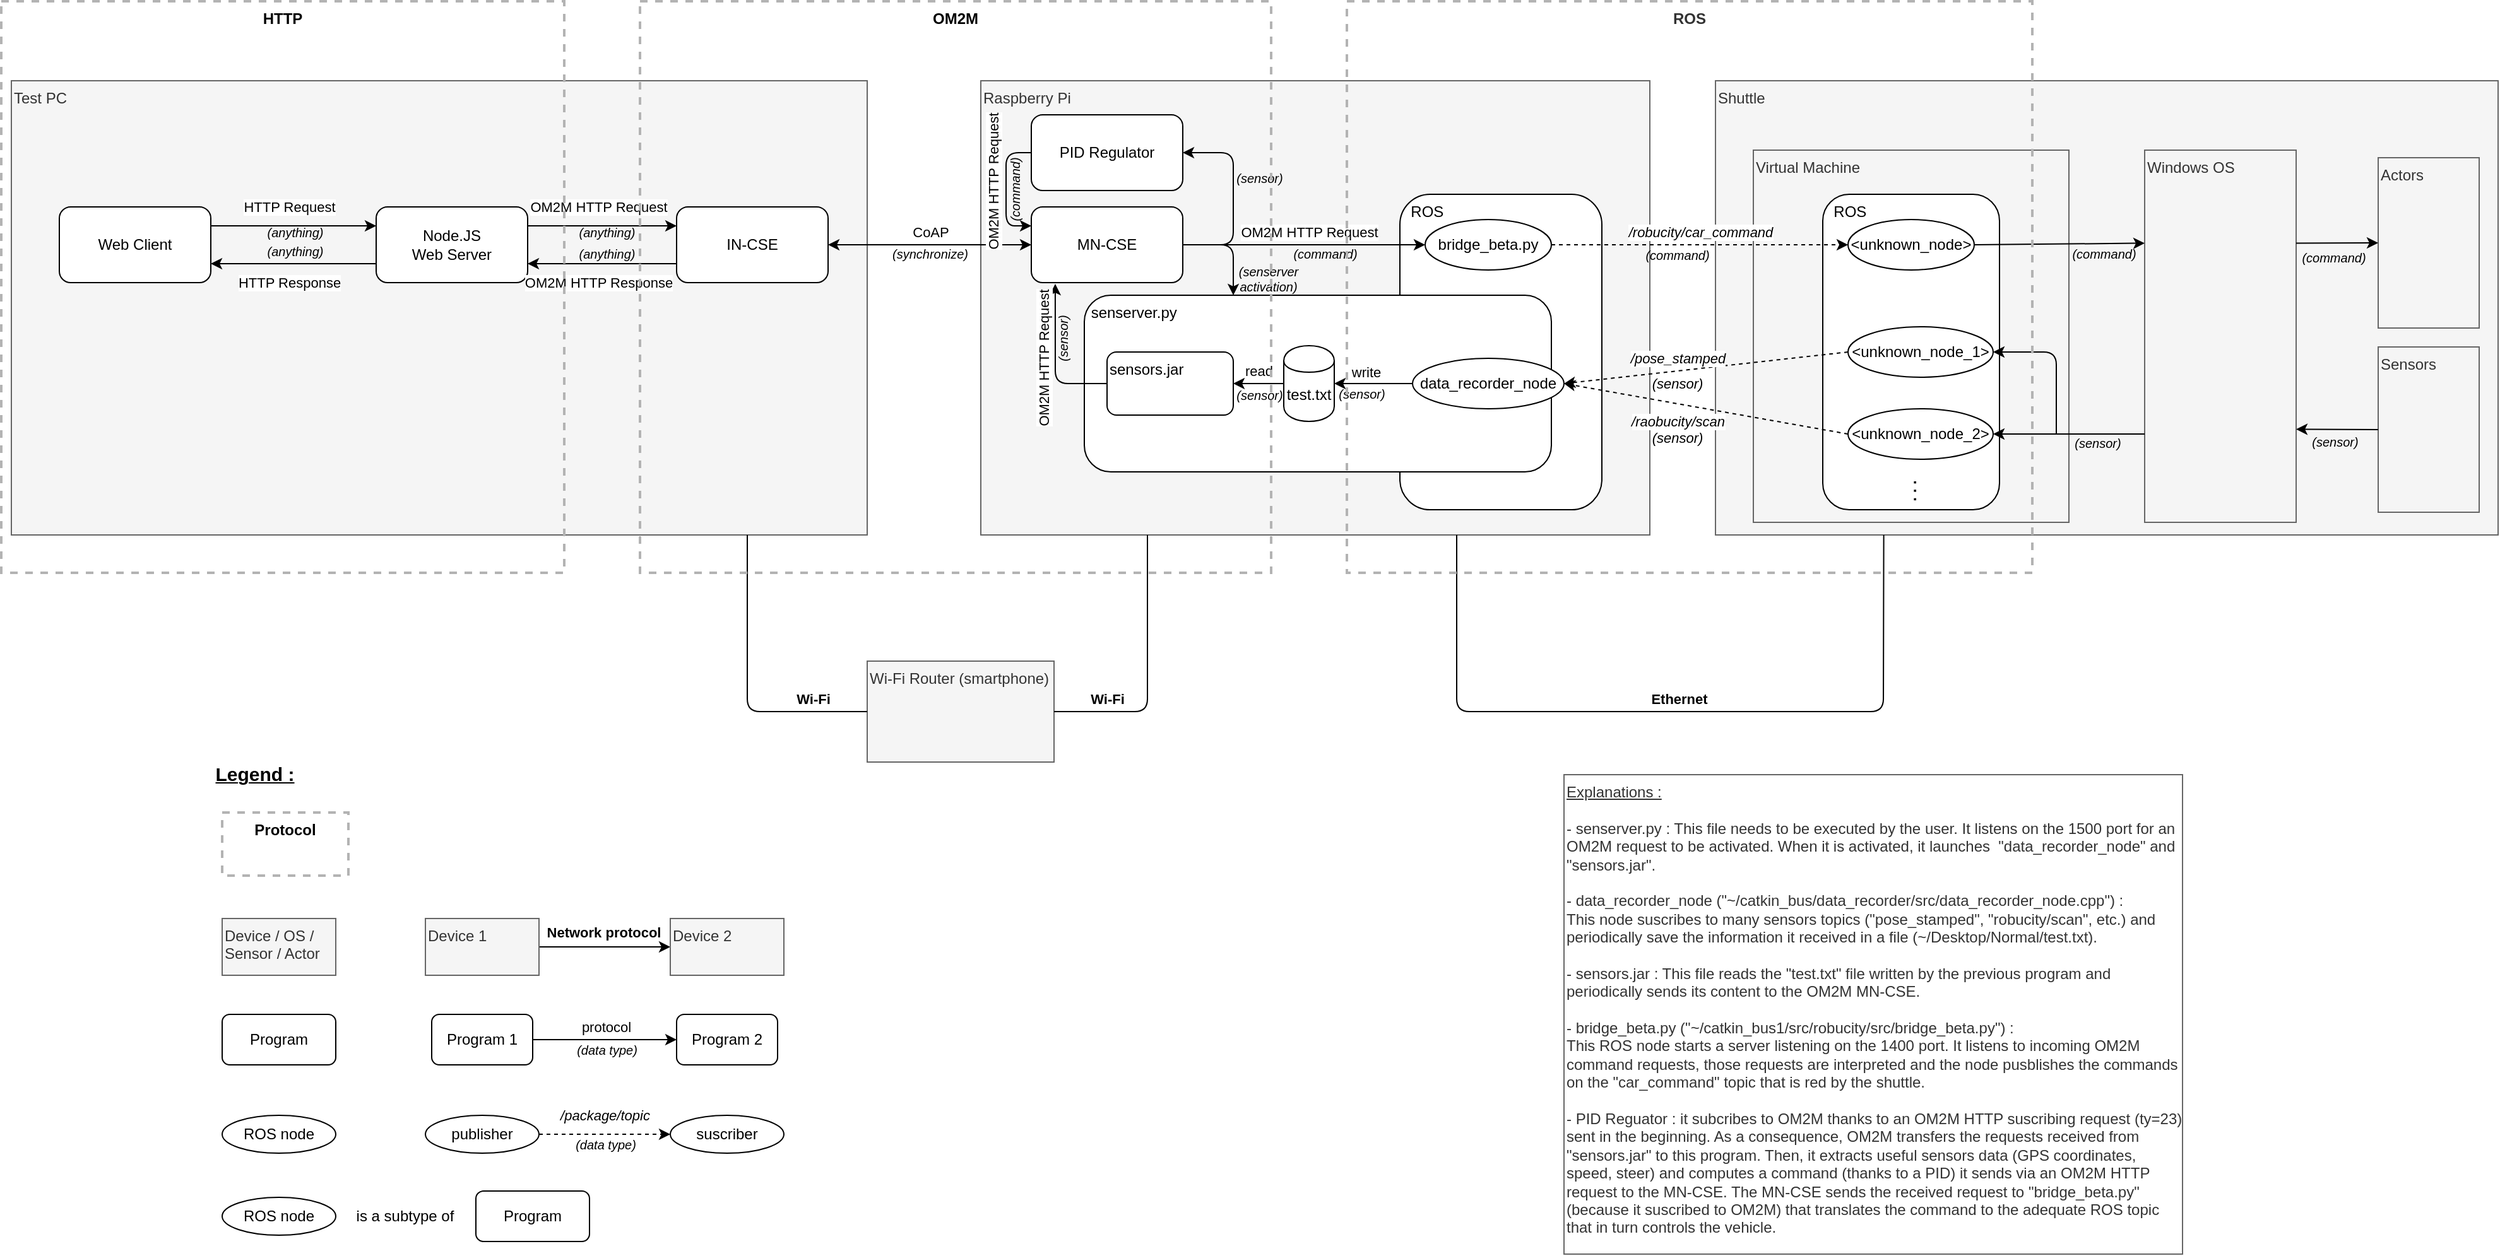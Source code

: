 <mxfile version="12.9.7" type="google"><diagram id="K4goU9jC558n9VAb_mKc" name="Page-1"><mxGraphModel dx="1422" dy="804" grid="1" gridSize="10" guides="1" tooltips="1" connect="1" arrows="1" fold="1" page="1" pageScale="1" pageWidth="1654" pageHeight="1169" math="0" shadow="0"><root><mxCell id="0"/><mxCell id="1" parent="0"/><mxCell id="Ln1k3lrL5ioyr6-bJfM6-3" value="Shuttle" style="rounded=0;whiteSpace=wrap;html=1;align=left;verticalAlign=top;fillColor=#f5f5f5;strokeColor=#666666;fontColor=#333333;" parent="1" vertex="1"><mxGeometry x="1392" y="90" width="620" height="360" as="geometry"/></mxCell><mxCell id="Ln1k3lrL5ioyr6-bJfM6-4" value="Virtual Machine" style="rounded=0;whiteSpace=wrap;html=1;align=left;verticalAlign=top;fillColor=#f5f5f5;strokeColor=#666666;fontColor=#333333;" parent="1" vertex="1"><mxGeometry x="1422" y="145" width="250" height="295" as="geometry"/></mxCell><mxCell id="Ln1k3lrL5ioyr6-bJfM6-5" value="Raspberry Pi" style="rounded=0;whiteSpace=wrap;html=1;fillColor=#f5f5f5;align=left;verticalAlign=top;strokeColor=#666666;fontColor=#333333;" parent="1" vertex="1"><mxGeometry x="810" y="90" width="530" height="360" as="geometry"/></mxCell><mxCell id="Ln1k3lrL5ioyr6-bJfM6-6" value="Test PC" style="rounded=0;whiteSpace=wrap;html=1;fillColor=#f5f5f5;align=left;verticalAlign=top;strokeColor=#666666;fontColor=#333333;" parent="1" vertex="1"><mxGeometry x="42" y="90" width="678" height="360" as="geometry"/></mxCell><mxCell id="Ln1k3lrL5ioyr6-bJfM6-7" value="&amp;nbsp; ROS" style="rounded=1;whiteSpace=wrap;html=1;verticalAlign=top;align=left;" parent="1" vertex="1"><mxGeometry x="1142" y="180" width="160" height="250" as="geometry"/></mxCell><mxCell id="Ln1k3lrL5ioyr6-bJfM6-8" value="&amp;nbsp;senserver.py" style="rounded=1;whiteSpace=wrap;html=1;labelBackgroundColor=none;strokeColor=#000000;strokeWidth=1;fillColor=#ffffff;fontColor=#000000;align=left;verticalAlign=top;" parent="1" vertex="1"><mxGeometry x="892" y="260" width="370" height="140" as="geometry"/></mxCell><mxCell id="Ln1k3lrL5ioyr6-bJfM6-9" value="&amp;nbsp; ROS" style="rounded=1;whiteSpace=wrap;html=1;verticalAlign=top;align=left;" parent="1" vertex="1"><mxGeometry x="1477" y="180" width="140" height="250" as="geometry"/></mxCell><mxCell id="Ln1k3lrL5ioyr6-bJfM6-10" value="bridge_beta.py" style="ellipse;whiteSpace=wrap;html=1;" parent="1" vertex="1"><mxGeometry x="1162" y="200" width="100" height="40" as="geometry"/></mxCell><mxCell id="Ln1k3lrL5ioyr6-bJfM6-11" value="&amp;lt;unknown_node&amp;gt;" style="ellipse;whiteSpace=wrap;html=1;" parent="1" vertex="1"><mxGeometry x="1497" y="200" width="100" height="40" as="geometry"/></mxCell><mxCell id="Ln1k3lrL5ioyr6-bJfM6-12" value="&lt;i&gt;/robucity/car_command&lt;/i&gt;" style="endArrow=classic;html=1;exitX=1;exitY=0.5;exitDx=0;exitDy=0;dashed=1;" parent="1" source="Ln1k3lrL5ioyr6-bJfM6-10" target="Ln1k3lrL5ioyr6-bJfM6-11" edge="1"><mxGeometry y="10" width="50" height="50" relative="1" as="geometry"><mxPoint x="1411" y="290" as="sourcePoint"/><mxPoint x="1461" y="240" as="targetPoint"/><mxPoint as="offset"/></mxGeometry></mxCell><mxCell id="Ln1k3lrL5ioyr6-bJfM6-13" value="MN-CSE" style="rounded=1;whiteSpace=wrap;html=1;" parent="1" vertex="1"><mxGeometry x="850" y="190" width="120" height="60" as="geometry"/></mxCell><mxCell id="Ln1k3lrL5ioyr6-bJfM6-14" value="IN-CSE" style="rounded=1;whiteSpace=wrap;html=1;" parent="1" vertex="1"><mxGeometry x="569" y="190" width="120" height="60" as="geometry"/></mxCell><mxCell id="Ln1k3lrL5ioyr6-bJfM6-15" value="CoAP" style="endArrow=classic;startArrow=classic;html=1;entryX=1;entryY=0.5;entryDx=0;entryDy=0;exitX=0;exitY=0.5;exitDx=0;exitDy=0;" parent="1" source="Ln1k3lrL5ioyr6-bJfM6-13" target="Ln1k3lrL5ioyr6-bJfM6-14" edge="1"><mxGeometry x="-0.006" y="-10" width="50" height="50" relative="1" as="geometry"><mxPoint x="830" y="420" as="sourcePoint"/><mxPoint x="750" y="350" as="targetPoint"/><mxPoint as="offset"/></mxGeometry></mxCell><mxCell id="Ln1k3lrL5ioyr6-bJfM6-16" value="&lt;div&gt;Node.JS&lt;/div&gt;&lt;div&gt;Web Server&lt;br&gt;&lt;/div&gt;" style="rounded=1;whiteSpace=wrap;html=1;align=center;verticalAlign=middle;" parent="1" vertex="1"><mxGeometry x="331" y="190" width="120" height="60" as="geometry"/></mxCell><mxCell id="Ln1k3lrL5ioyr6-bJfM6-17" value="Web Client" style="rounded=1;whiteSpace=wrap;html=1;fillColor=#FFFFFF;align=center;" parent="1" vertex="1"><mxGeometry x="80" y="190" width="120" height="60" as="geometry"/></mxCell><mxCell id="Ln1k3lrL5ioyr6-bJfM6-18" value="&lt;b&gt;Protocol&lt;/b&gt;" style="rounded=0;whiteSpace=wrap;html=1;fillColor=none;align=center;labelBorderColor=none;fontColor=#000000;labelBackgroundColor=none;dashed=1;strokeColor=#B3B3B3;strokeWidth=2;verticalAlign=top;" parent="1" vertex="1"><mxGeometry x="209" y="670" width="100" height="50" as="geometry"/></mxCell><mxCell id="Ln1k3lrL5ioyr6-bJfM6-19" value="&lt;font size=&quot;1&quot;&gt;&lt;u&gt;&lt;b style=&quot;font-size: 15px&quot;&gt;Legend :&lt;br&gt;&lt;/b&gt;&lt;/u&gt;&lt;/font&gt;" style="text;html=1;strokeColor=none;fillColor=none;align=center;verticalAlign=middle;whiteSpace=wrap;rounded=0;dashed=1;labelBackgroundColor=none;fontColor=#000000;" parent="1" vertex="1"><mxGeometry x="190" y="630" width="90" height="18" as="geometry"/></mxCell><mxCell id="Ln1k3lrL5ioyr6-bJfM6-20" value="Program" style="rounded=1;whiteSpace=wrap;html=1;fillColor=#FFFFFF;align=center;" parent="1" vertex="1"><mxGeometry x="209" y="830" width="90" height="40" as="geometry"/></mxCell><mxCell id="Ln1k3lrL5ioyr6-bJfM6-21" value="ROS node" style="ellipse;whiteSpace=wrap;html=1;" parent="1" vertex="1"><mxGeometry x="209" y="910" width="90" height="30" as="geometry"/></mxCell><mxCell id="Ln1k3lrL5ioyr6-bJfM6-22" value="Device / OS / Sensor / Actor" style="rounded=0;whiteSpace=wrap;html=1;fillColor=#f5f5f5;align=left;verticalAlign=top;strokeColor=#666666;fontColor=#333333;" parent="1" vertex="1"><mxGeometry x="209" y="754" width="90" height="45" as="geometry"/></mxCell><mxCell id="Ln1k3lrL5ioyr6-bJfM6-23" value="&lt;i&gt;/package/topic&lt;/i&gt;" style="endArrow=classic;html=1;fontColor=#000000;entryX=0;entryY=0.5;entryDx=0;entryDy=0;dashed=1;exitX=1;exitY=0.5;exitDx=0;exitDy=0;" parent="1" source="Ln1k3lrL5ioyr6-bJfM6-24" target="Ln1k3lrL5ioyr6-bJfM6-25" edge="1"><mxGeometry x="-0.001" y="15" width="50" height="50" relative="1" as="geometry"><mxPoint x="469" y="924.5" as="sourcePoint"/><mxPoint x="629" y="940" as="targetPoint"/><mxPoint as="offset"/></mxGeometry></mxCell><mxCell id="Ln1k3lrL5ioyr6-bJfM6-24" value="publisher" style="ellipse;whiteSpace=wrap;html=1;" parent="1" vertex="1"><mxGeometry x="370" y="910" width="90" height="30" as="geometry"/></mxCell><mxCell id="Ln1k3lrL5ioyr6-bJfM6-25" value="suscriber" style="ellipse;whiteSpace=wrap;html=1;" parent="1" vertex="1"><mxGeometry x="564" y="910" width="90" height="30" as="geometry"/></mxCell><mxCell id="Ln1k3lrL5ioyr6-bJfM6-26" value="Windows OS" style="rounded=0;whiteSpace=wrap;html=1;align=left;verticalAlign=top;fillColor=#f5f5f5;strokeColor=#666666;fontColor=#333333;" parent="1" vertex="1"><mxGeometry x="1732" y="145" width="120" height="295" as="geometry"/></mxCell><mxCell id="Ln1k3lrL5ioyr6-bJfM6-27" value="Actors" style="rounded=0;whiteSpace=wrap;html=1;align=left;verticalAlign=top;fillColor=#f5f5f5;strokeColor=#666666;fontColor=#333333;" parent="1" vertex="1"><mxGeometry x="1917" y="151" width="80" height="135" as="geometry"/></mxCell><mxCell id="Ln1k3lrL5ioyr6-bJfM6-28" value="Sensors" style="rounded=0;whiteSpace=wrap;html=1;align=left;verticalAlign=top;fillColor=#f5f5f5;strokeColor=#666666;fontColor=#333333;" parent="1" vertex="1"><mxGeometry x="1917" y="301" width="80" height="131" as="geometry"/></mxCell><mxCell id="Ln1k3lrL5ioyr6-bJfM6-29" value="" style="endArrow=classic;html=1;fontColor=#000000;exitX=0;exitY=0.5;exitDx=0;exitDy=0;entryX=1;entryY=0.75;entryDx=0;entryDy=0;" parent="1" source="Ln1k3lrL5ioyr6-bJfM6-28" target="Ln1k3lrL5ioyr6-bJfM6-26" edge="1"><mxGeometry x="-0.077" y="15" width="50" height="50" relative="1" as="geometry"><mxPoint x="1852" y="265" as="sourcePoint"/><mxPoint x="1902" y="215" as="targetPoint"/><mxPoint as="offset"/></mxGeometry></mxCell><mxCell id="Ln1k3lrL5ioyr6-bJfM6-30" value="" style="endArrow=classic;html=1;fontColor=#000000;exitX=1;exitY=0.25;exitDx=0;exitDy=0;entryX=0;entryY=0.5;entryDx=0;entryDy=0;" parent="1" source="Ln1k3lrL5ioyr6-bJfM6-26" target="Ln1k3lrL5ioyr6-bJfM6-27" edge="1"><mxGeometry x="0.047" y="-13" width="50" height="50" relative="1" as="geometry"><mxPoint x="1872" y="235" as="sourcePoint"/><mxPoint x="2062" y="230" as="targetPoint"/><mxPoint as="offset"/></mxGeometry></mxCell><mxCell id="Ln1k3lrL5ioyr6-bJfM6-31" value="" style="endArrow=classic;html=1;fontColor=#000000;exitX=1;exitY=0.5;exitDx=0;exitDy=0;entryX=0;entryY=0.25;entryDx=0;entryDy=0;" parent="1" source="Ln1k3lrL5ioyr6-bJfM6-11" target="Ln1k3lrL5ioyr6-bJfM6-26" edge="1"><mxGeometry y="-15" width="50" height="50" relative="1" as="geometry"><mxPoint x="1662" y="285" as="sourcePoint"/><mxPoint x="1812" y="60" as="targetPoint"/><mxPoint as="offset"/></mxGeometry></mxCell><mxCell id="Ln1k3lrL5ioyr6-bJfM6-32" value="" style="endArrow=classic;html=1;fontColor=#000000;entryX=1;entryY=0.5;entryDx=0;entryDy=0;" parent="1" target="Ln1k3lrL5ioyr6-bJfM6-36" edge="1"><mxGeometry y="15" width="50" height="50" relative="1" as="geometry"><mxPoint x="1732" y="370" as="sourcePoint"/><mxPoint x="1632" y="370" as="targetPoint"/><mxPoint as="offset"/></mxGeometry></mxCell><mxCell id="Ln1k3lrL5ioyr6-bJfM6-33" value="data_recorder_node" style="ellipse;whiteSpace=wrap;html=1;" parent="1" vertex="1"><mxGeometry x="1152" y="310" width="120" height="40" as="geometry"/></mxCell><mxCell id="Ln1k3lrL5ioyr6-bJfM6-34" value="&amp;lt;unknown_node_1&amp;gt;" style="ellipse;whiteSpace=wrap;html=1;" parent="1" vertex="1"><mxGeometry x="1497" y="285" width="115" height="40" as="geometry"/></mxCell><mxCell id="Ln1k3lrL5ioyr6-bJfM6-35" value="&lt;div&gt;&lt;u&gt;Explanations :&lt;/u&gt;&lt;/div&gt;&lt;div&gt;&lt;br&gt;&lt;/div&gt;&lt;div&gt;- senserver.py : This file needs to be executed by the user. It listens on the 1500 port for an OM2M request to be activated. When it is activated, it launches&amp;nbsp; &quot;data_recorder_node&quot; and &quot;sensors.jar&quot;.&lt;br&gt;&lt;/div&gt;&lt;div&gt;&lt;br&gt;&lt;/div&gt;&lt;div&gt;- data_recorder_node (&quot;~/catkin_bus/data_recorder/src/data_recorder_node.cpp&quot;) :&lt;/div&gt;&lt;div&gt;This node suscribes to many sensors topics (&quot;pose_stamped&quot;, &quot;robucity/scan&quot;, etc.) and periodically save the information it received in a file (~/Desktop/Normal/test.txt).&lt;/div&gt;&lt;div&gt;&lt;br&gt;&lt;/div&gt;&lt;div&gt;- sensors.jar : This file reads the &quot;test.txt&quot; file written by the previous program and periodically sends its content to the OM2M MN-CSE.&lt;/div&gt;&lt;div&gt;&lt;br&gt;&lt;/div&gt;&lt;div&gt;- bridge_beta.py (&quot;~/catkin_bus1/src/robucity/src/bridge_beta.py&quot;) :&lt;/div&gt;&lt;div&gt;This ROS node starts a server listening on the 1400 port. It listens to incoming OM2M command requests, those requests are interpreted and the node pusblishes the commands on the &quot;car_command&quot; topic that is red by the shuttle.&lt;/div&gt;&lt;div&gt;&lt;br&gt;&lt;/div&gt;&lt;div&gt;- PID Reguator : it subcribes to OM2M thanks to an OM2M HTTP suscribing request (ty=23) sent in the beginning. As a consequence, OM2M transfers the requests received from &quot;sensors.jar&quot; to this program. Then, it extracts useful sensors data (GPS coordinates, speed, steer) and computes a command (thanks to a PID) it sends via an OM2M HTTP request to the MN-CSE. The MN-CSE sends the received request to &quot;bridge_beta.py&quot; (because it suscribed to OM2M) that translates the command to the adequate ROS topic that in turn controls the vehicle.&lt;br&gt;&lt;/div&gt;" style="rounded=0;whiteSpace=wrap;html=1;fillColor=#ffffff;align=left;verticalAlign=top;strokeColor=#666666;fontColor=#333333;" parent="1" vertex="1"><mxGeometry x="1272" y="640" width="490" height="380" as="geometry"/></mxCell><mxCell id="Ln1k3lrL5ioyr6-bJfM6-36" value="&amp;lt;unknown_node_2&amp;gt;" style="ellipse;whiteSpace=wrap;html=1;" parent="1" vertex="1"><mxGeometry x="1497" y="350" width="115" height="40" as="geometry"/></mxCell><mxCell id="Ln1k3lrL5ioyr6-bJfM6-37" value=". . ." style="text;html=1;strokeColor=none;fillColor=none;align=center;verticalAlign=middle;whiteSpace=wrap;rounded=0;dashed=1;labelBackgroundColor=none;fontColor=#000000;fontStyle=1;horizontal=0;" parent="1" vertex="1"><mxGeometry x="1527" y="400" width="40" height="30" as="geometry"/></mxCell><mxCell id="Ln1k3lrL5ioyr6-bJfM6-38" value="&lt;i&gt;/pose_stamped&lt;/i&gt;" style="endArrow=classic;html=1;fontColor=#000000;entryX=1;entryY=0.5;entryDx=0;entryDy=0;exitX=0;exitY=0.5;exitDx=0;exitDy=0;dashed=1;" parent="1" source="Ln1k3lrL5ioyr6-bJfM6-34" target="Ln1k3lrL5ioyr6-bJfM6-33" edge="1"><mxGeometry x="0.19" y="-10" width="50" height="50" relative="1" as="geometry"><mxPoint x="1352" y="640" as="sourcePoint"/><mxPoint x="1402" y="590" as="targetPoint"/><mxPoint as="offset"/></mxGeometry></mxCell><mxCell id="Ln1k3lrL5ioyr6-bJfM6-39" value="&lt;i&gt;/raobucity/scan&lt;/i&gt;" style="endArrow=classic;html=1;fontColor=#000000;entryX=1;entryY=0.5;entryDx=0;entryDy=0;exitX=0;exitY=0.5;exitDx=0;exitDy=0;dashed=1;" parent="1" source="Ln1k3lrL5ioyr6-bJfM6-36" target="Ln1k3lrL5ioyr6-bJfM6-33" edge="1"><mxGeometry x="0.179" y="14" width="50" height="50" relative="1" as="geometry"><mxPoint x="1392" y="640" as="sourcePoint"/><mxPoint x="1442" y="590" as="targetPoint"/><mxPoint as="offset"/></mxGeometry></mxCell><mxCell id="Ln1k3lrL5ioyr6-bJfM6-40" value="Program 1" style="rounded=1;whiteSpace=wrap;html=1;labelBackgroundColor=none;strokeColor=#000000;strokeWidth=1;fillColor=#ffffff;fontColor=#000000;align=center;" parent="1" vertex="1"><mxGeometry x="375" y="830" width="80" height="40" as="geometry"/></mxCell><mxCell id="Ln1k3lrL5ioyr6-bJfM6-41" value="Program 2" style="rounded=1;whiteSpace=wrap;html=1;labelBackgroundColor=none;strokeColor=#000000;strokeWidth=1;fillColor=#ffffff;fontColor=#000000;align=center;" parent="1" vertex="1"><mxGeometry x="569" y="830" width="80" height="40" as="geometry"/></mxCell><mxCell id="Ln1k3lrL5ioyr6-bJfM6-42" value="protocol" style="endArrow=classic;html=1;fontColor=#000000;exitX=1;exitY=0.5;exitDx=0;exitDy=0;entryX=0;entryY=0.5;entryDx=0;entryDy=0;" parent="1" source="Ln1k3lrL5ioyr6-bJfM6-40" target="Ln1k3lrL5ioyr6-bJfM6-41" edge="1"><mxGeometry x="0.013" y="10" width="50" height="50" relative="1" as="geometry"><mxPoint x="419" y="810" as="sourcePoint"/><mxPoint x="469" y="760" as="targetPoint"/><mxPoint as="offset"/></mxGeometry></mxCell><mxCell id="Ln1k3lrL5ioyr6-bJfM6-43" value="&lt;b&gt;Network protocol&lt;/b&gt;" style="endArrow=none;html=1;fontColor=#000000;exitX=1;exitY=0.5;exitDx=0;exitDy=0;entryX=0;entryY=0.5;entryDx=0;entryDy=0;" parent="1" source="Ln1k3lrL5ioyr6-bJfM6-45" edge="1"><mxGeometry x="0.01" y="12" width="50" height="50" relative="1" as="geometry"><mxPoint x="479" y="764" as="sourcePoint"/><mxPoint x="559" y="776.5" as="targetPoint"/><mxPoint x="1" as="offset"/></mxGeometry></mxCell><mxCell id="Ln1k3lrL5ioyr6-bJfM6-44" value="" style="edgeStyle=orthogonalEdgeStyle;rounded=0;orthogonalLoop=1;jettySize=auto;html=1;fontColor=#000000;" parent="1" source="Ln1k3lrL5ioyr6-bJfM6-45" target="Ln1k3lrL5ioyr6-bJfM6-46" edge="1"><mxGeometry relative="1" as="geometry"/></mxCell><mxCell id="Ln1k3lrL5ioyr6-bJfM6-45" value="Device 1" style="rounded=0;whiteSpace=wrap;html=1;fillColor=#f5f5f5;align=left;verticalAlign=top;strokeColor=#666666;fontColor=#333333;" parent="1" vertex="1"><mxGeometry x="370" y="754" width="90" height="45" as="geometry"/></mxCell><mxCell id="Ln1k3lrL5ioyr6-bJfM6-46" value="Device 2" style="rounded=0;whiteSpace=wrap;html=1;fillColor=#f5f5f5;align=left;verticalAlign=top;strokeColor=#666666;fontColor=#333333;" parent="1" vertex="1"><mxGeometry x="564" y="754" width="90" height="45" as="geometry"/></mxCell><mxCell id="Ln1k3lrL5ioyr6-bJfM6-47" value="Wi-Fi Router (smartphone)" style="rounded=0;whiteSpace=wrap;html=1;fillColor=#f5f5f5;align=left;verticalAlign=top;strokeColor=#666666;fontColor=#333333;" parent="1" vertex="1"><mxGeometry x="720" y="550" width="148" height="80" as="geometry"/></mxCell><mxCell id="Ln1k3lrL5ioyr6-bJfM6-48" value="&lt;b&gt;Wi-Fi&lt;/b&gt;" style="endArrow=none;html=1;fontColor=#000000;exitX=0;exitY=0.5;exitDx=0;exitDy=0;" parent="1" source="Ln1k3lrL5ioyr6-bJfM6-47" edge="1"><mxGeometry x="-0.636" y="-10" width="50" height="50" relative="1" as="geometry"><mxPoint x="710" y="590" as="sourcePoint"/><mxPoint x="625" y="450" as="targetPoint"/><Array as="points"><mxPoint x="625" y="590"/></Array><mxPoint as="offset"/></mxGeometry></mxCell><mxCell id="Ln1k3lrL5ioyr6-bJfM6-49" value="&lt;b&gt;Wi-Fi&lt;/b&gt;" style="endArrow=none;html=1;fontColor=#000000;exitX=1;exitY=0.5;exitDx=0;exitDy=0;" parent="1" source="Ln1k3lrL5ioyr6-bJfM6-47" edge="1"><mxGeometry x="-0.608" y="10" width="50" height="50" relative="1" as="geometry"><mxPoint x="1040" y="580" as="sourcePoint"/><mxPoint x="942" y="450" as="targetPoint"/><Array as="points"><mxPoint x="942" y="590"/></Array><mxPoint as="offset"/></mxGeometry></mxCell><mxCell id="Ln1k3lrL5ioyr6-bJfM6-50" value="&lt;b&gt;Ethernet&lt;/b&gt;" style="endArrow=none;html=1;fontColor=#000000;entryX=0.215;entryY=1;entryDx=0;entryDy=0;entryPerimeter=0;" parent="1" target="Ln1k3lrL5ioyr6-bJfM6-3" edge="1"><mxGeometry x="0.021" y="10" width="50" height="50" relative="1" as="geometry"><mxPoint x="1187" y="450" as="sourcePoint"/><mxPoint x="1380" y="535" as="targetPoint"/><Array as="points"><mxPoint x="1187" y="590"/><mxPoint x="1525" y="590"/></Array><mxPoint as="offset"/></mxGeometry></mxCell><mxCell id="Ln1k3lrL5ioyr6-bJfM6-51" value="OM2M HTTP Request" style="endArrow=classic;html=1;fontColor=#000000;exitX=1;exitY=0.25;exitDx=0;exitDy=0;entryX=0;entryY=0.25;entryDx=0;entryDy=0;" parent="1" source="Ln1k3lrL5ioyr6-bJfM6-16" target="Ln1k3lrL5ioyr6-bJfM6-14" edge="1"><mxGeometry x="-0.06" y="15" width="50" height="50" relative="1" as="geometry"><mxPoint x="569" y="250" as="sourcePoint"/><mxPoint x="619" y="200" as="targetPoint"/><mxPoint as="offset"/></mxGeometry></mxCell><mxCell id="Ln1k3lrL5ioyr6-bJfM6-52" value="test.txt" style="shape=cylinder;whiteSpace=wrap;html=1;boundedLbl=1;backgroundOutline=1;labelBackgroundColor=none;strokeColor=#000000;strokeWidth=1;fillColor=#ffffff;fontColor=#000000;align=center;" parent="1" vertex="1"><mxGeometry x="1050" y="300" width="40" height="60" as="geometry"/></mxCell><mxCell id="Ln1k3lrL5ioyr6-bJfM6-53" value="write" style="endArrow=classic;html=1;fontColor=#000000;exitX=0;exitY=0.5;exitDx=0;exitDy=0;entryX=1;entryY=0.5;entryDx=0;entryDy=0;" parent="1" source="Ln1k3lrL5ioyr6-bJfM6-33" target="Ln1k3lrL5ioyr6-bJfM6-52" edge="1"><mxGeometry x="0.207" y="-9" width="50" height="50" relative="1" as="geometry"><mxPoint x="580" y="560" as="sourcePoint"/><mxPoint x="630" y="510" as="targetPoint"/><mxPoint as="offset"/></mxGeometry></mxCell><mxCell id="Ln1k3lrL5ioyr6-bJfM6-54" value="sensors.jar" style="rounded=1;whiteSpace=wrap;html=1;labelBackgroundColor=none;strokeColor=#000000;strokeWidth=1;fillColor=#ffffff;fontColor=#000000;align=left;verticalAlign=top;" parent="1" vertex="1"><mxGeometry x="910" y="305" width="100" height="50" as="geometry"/></mxCell><mxCell id="Ln1k3lrL5ioyr6-bJfM6-55" value="read" style="endArrow=classic;html=1;fontColor=#000000;exitX=0;exitY=0.5;exitDx=0;exitDy=0;entryX=1;entryY=0.5;entryDx=0;entryDy=0;" parent="1" source="Ln1k3lrL5ioyr6-bJfM6-52" target="Ln1k3lrL5ioyr6-bJfM6-54" edge="1"><mxGeometry y="-10" width="50" height="50" relative="1" as="geometry"><mxPoint x="580" y="560" as="sourcePoint"/><mxPoint x="630" y="510" as="targetPoint"/><mxPoint as="offset"/></mxGeometry></mxCell><mxCell id="Ln1k3lrL5ioyr6-bJfM6-56" value="OM2M HTTP Request" style="endArrow=classic;html=1;fontColor=#000000;exitX=0;exitY=0.5;exitDx=0;exitDy=0;entryX=0.158;entryY=1.017;entryDx=0;entryDy=0;horizontal=0;entryPerimeter=0;" parent="1" source="Ln1k3lrL5ioyr6-bJfM6-54" target="Ln1k3lrL5ioyr6-bJfM6-13" edge="1"><mxGeometry x="-0.317" y="-22" width="50" height="50" relative="1" as="geometry"><mxPoint x="580" y="560" as="sourcePoint"/><mxPoint x="630" y="510" as="targetPoint"/><Array as="points"><mxPoint x="869" y="330"/></Array><mxPoint x="-31" y="-20" as="offset"/></mxGeometry></mxCell><mxCell id="Ln1k3lrL5ioyr6-bJfM6-57" value="" style="endArrow=classic;html=1;fontColor=#000000;entryX=0.319;entryY=0;entryDx=0;entryDy=0;entryPerimeter=0;exitX=1;exitY=0.5;exitDx=0;exitDy=0;" parent="1" source="Ln1k3lrL5ioyr6-bJfM6-13" target="Ln1k3lrL5ioyr6-bJfM6-8" edge="1"><mxGeometry width="50" height="50" relative="1" as="geometry"><mxPoint x="1010" y="220" as="sourcePoint"/><mxPoint x="900" y="360" as="targetPoint"/><Array as="points"><mxPoint x="1010" y="220"/></Array></mxGeometry></mxCell><mxCell id="Ln1k3lrL5ioyr6-bJfM6-58" value="OM2M HTTP Response" style="endArrow=classic;html=1;fontColor=#000000;entryX=1;entryY=0.75;entryDx=0;entryDy=0;exitX=0;exitY=0.75;exitDx=0;exitDy=0;" parent="1" source="Ln1k3lrL5ioyr6-bJfM6-14" target="Ln1k3lrL5ioyr6-bJfM6-16" edge="1"><mxGeometry x="0.06" y="15" width="50" height="50" relative="1" as="geometry"><mxPoint x="500" y="215" as="sourcePoint"/><mxPoint x="649" y="215" as="targetPoint"/><mxPoint as="offset"/></mxGeometry></mxCell><mxCell id="Ln1k3lrL5ioyr6-bJfM6-59" value="ROS node" style="ellipse;whiteSpace=wrap;html=1;" parent="1" vertex="1"><mxGeometry x="209" y="975" width="90" height="30" as="geometry"/></mxCell><mxCell id="Ln1k3lrL5ioyr6-bJfM6-60" value="is a subtype of" style="text;html=1;strokeColor=none;fillColor=none;align=center;verticalAlign=middle;whiteSpace=wrap;rounded=0;labelBackgroundColor=none;fontColor=#000000;" parent="1" vertex="1"><mxGeometry x="309" y="980" width="90" height="20" as="geometry"/></mxCell><mxCell id="Ln1k3lrL5ioyr6-bJfM6-61" value="Program" style="rounded=1;whiteSpace=wrap;html=1;fillColor=#FFFFFF;align=center;" parent="1" vertex="1"><mxGeometry x="410" y="970" width="90" height="40" as="geometry"/></mxCell><mxCell id="Ln1k3lrL5ioyr6-bJfM6-62" value="HTTP Request" style="endArrow=classic;html=1;fontColor=#000000;exitX=1;exitY=0.25;exitDx=0;exitDy=0;entryX=0;entryY=0.25;entryDx=0;entryDy=0;" parent="1" source="Ln1k3lrL5ioyr6-bJfM6-17" target="Ln1k3lrL5ioyr6-bJfM6-16" edge="1"><mxGeometry x="-0.06" y="15" width="50" height="50" relative="1" as="geometry"><mxPoint x="330.5" y="180" as="sourcePoint"/><mxPoint x="479.5" y="180" as="targetPoint"/><mxPoint as="offset"/></mxGeometry></mxCell><mxCell id="Ln1k3lrL5ioyr6-bJfM6-63" value="HTTP Response" style="endArrow=classic;html=1;fontColor=#000000;entryX=1;entryY=0.75;entryDx=0;entryDy=0;exitX=0;exitY=0.75;exitDx=0;exitDy=0;" parent="1" source="Ln1k3lrL5ioyr6-bJfM6-16" target="Ln1k3lrL5ioyr6-bJfM6-17" edge="1"><mxGeometry x="0.06" y="15" width="50" height="50" relative="1" as="geometry"><mxPoint x="329" y="310" as="sourcePoint"/><mxPoint x="180" y="310" as="targetPoint"/><mxPoint as="offset"/></mxGeometry></mxCell><mxCell id="Ln1k3lrL5ioyr6-bJfM6-64" value="&lt;font style=&quot;font-size: 10px&quot;&gt;&lt;i&gt;(data type)&lt;br&gt;&lt;/i&gt;&lt;/font&gt;" style="text;html=1;strokeColor=none;fillColor=none;align=center;verticalAlign=middle;whiteSpace=wrap;rounded=0;labelBackgroundColor=none;fontColor=#000000;fontSize=11;" parent="1" vertex="1"><mxGeometry x="484" y="848" width="60" height="20" as="geometry"/></mxCell><mxCell id="Ln1k3lrL5ioyr6-bJfM6-65" value="&lt;font style=&quot;font-size: 10px&quot;&gt;&lt;i&gt;(data type)&lt;br&gt;&lt;/i&gt;&lt;/font&gt;" style="text;html=1;strokeColor=none;fillColor=none;align=center;verticalAlign=middle;whiteSpace=wrap;rounded=0;labelBackgroundColor=none;fontColor=#000000;fontSize=11;" parent="1" vertex="1"><mxGeometry x="483" y="923" width="60" height="20" as="geometry"/></mxCell><mxCell id="Ln1k3lrL5ioyr6-bJfM6-66" value="&lt;font style=&quot;font-size: 10px&quot;&gt;&lt;i&gt;(sensor)&lt;br&gt;&lt;/i&gt;&lt;/font&gt;" style="text;html=1;strokeColor=none;fillColor=none;align=center;verticalAlign=middle;whiteSpace=wrap;rounded=0;labelBackgroundColor=none;fontColor=#000000;fontSize=11;" parent="1" vertex="1"><mxGeometry x="1082" y="328" width="60" height="20" as="geometry"/></mxCell><mxCell id="Ln1k3lrL5ioyr6-bJfM6-67" value="&lt;font style=&quot;font-size: 10px&quot;&gt;&lt;i&gt;(sensor)&lt;br&gt;&lt;/i&gt;&lt;/font&gt;" style="text;html=1;strokeColor=none;fillColor=none;align=center;verticalAlign=middle;whiteSpace=wrap;rounded=0;labelBackgroundColor=none;fontColor=#000000;fontSize=11;" parent="1" vertex="1"><mxGeometry x="1001" y="329" width="60" height="20" as="geometry"/></mxCell><mxCell id="Ln1k3lrL5ioyr6-bJfM6-68" value="&lt;div style=&quot;font-size: 10px&quot;&gt;&lt;font style=&quot;font-size: 10px&quot;&gt;&lt;i&gt;(senserver&lt;/i&gt;&lt;/font&gt;&lt;/div&gt;&lt;div style=&quot;font-size: 10px&quot;&gt;&lt;font style=&quot;font-size: 10px&quot;&gt;&lt;i&gt;activation)&lt;/i&gt;&lt;/font&gt;&lt;/div&gt;" style="text;html=1;strokeColor=none;fillColor=none;align=center;verticalAlign=middle;whiteSpace=wrap;rounded=0;labelBackgroundColor=none;fontColor=#000000;fontSize=11;" parent="1" vertex="1"><mxGeometry x="1008" y="237" width="60" height="20" as="geometry"/></mxCell><mxCell id="Ln1k3lrL5ioyr6-bJfM6-69" value="&lt;font style=&quot;font-size: 10px&quot;&gt;&lt;i&gt;(command)&lt;br&gt;&lt;/i&gt;&lt;/font&gt;" style="text;html=1;strokeColor=none;fillColor=none;align=center;verticalAlign=middle;whiteSpace=wrap;rounded=0;labelBackgroundColor=none;fontColor=#000000;fontSize=11;" parent="1" vertex="1"><mxGeometry x="1053" y="217" width="60" height="20" as="geometry"/></mxCell><mxCell id="Ln1k3lrL5ioyr6-bJfM6-70" value="OM2M HTTP Request" style="endArrow=classic;html=1;exitX=1;exitY=0.5;exitDx=0;exitDy=0;entryX=0;entryY=0.5;entryDx=0;entryDy=0;" parent="1" source="Ln1k3lrL5ioyr6-bJfM6-13" target="Ln1k3lrL5ioyr6-bJfM6-10" edge="1"><mxGeometry x="0.042" y="10" width="50" height="50" relative="1" as="geometry"><mxPoint x="970" y="220" as="sourcePoint"/><mxPoint x="1140" y="220" as="targetPoint"/><mxPoint as="offset"/></mxGeometry></mxCell><mxCell id="Ln1k3lrL5ioyr6-bJfM6-71" value="&lt;i&gt;(sensor)&lt;/i&gt;" style="text;html=1;strokeColor=none;fillColor=none;align=center;verticalAlign=middle;whiteSpace=wrap;rounded=0;labelBackgroundColor=none;fontColor=#000000;fontSize=11;" parent="1" vertex="1"><mxGeometry x="1332" y="363" width="60" height="20" as="geometry"/></mxCell><mxCell id="Ln1k3lrL5ioyr6-bJfM6-72" value="&lt;i&gt;(sensor)&lt;/i&gt;" style="text;html=1;strokeColor=none;fillColor=none;align=center;verticalAlign=middle;whiteSpace=wrap;rounded=0;labelBackgroundColor=none;fontColor=#000000;fontSize=11;" parent="1" vertex="1"><mxGeometry x="1332" y="320" width="60" height="20" as="geometry"/></mxCell><mxCell id="Ln1k3lrL5ioyr6-bJfM6-73" value="&lt;font style=&quot;font-size: 10px&quot;&gt;&lt;i&gt;(command)&lt;br&gt;&lt;/i&gt;&lt;/font&gt;" style="text;html=1;strokeColor=none;fillColor=none;align=center;verticalAlign=middle;whiteSpace=wrap;rounded=0;labelBackgroundColor=none;fontColor=#000000;fontSize=11;" parent="1" vertex="1"><mxGeometry x="1332" y="218" width="60" height="20" as="geometry"/></mxCell><mxCell id="Ln1k3lrL5ioyr6-bJfM6-74" value="&lt;font style=&quot;font-size: 10px&quot;&gt;&lt;i&gt;(command)&lt;br&gt;&lt;/i&gt;&lt;/font&gt;" style="text;html=1;strokeColor=none;fillColor=none;align=center;verticalAlign=middle;whiteSpace=wrap;rounded=0;labelBackgroundColor=none;fontColor=#000000;fontSize=11;" parent="1" vertex="1"><mxGeometry x="1670" y="217" width="60" height="20" as="geometry"/></mxCell><mxCell id="Ln1k3lrL5ioyr6-bJfM6-75" value="&lt;font style=&quot;font-size: 10px&quot;&gt;&lt;i&gt;(command)&lt;br&gt;&lt;/i&gt;&lt;/font&gt;" style="text;html=1;strokeColor=none;fillColor=none;align=center;verticalAlign=middle;whiteSpace=wrap;rounded=0;labelBackgroundColor=none;fontColor=#000000;fontSize=11;" parent="1" vertex="1"><mxGeometry x="1852" y="220" width="60" height="20" as="geometry"/></mxCell><mxCell id="Ln1k3lrL5ioyr6-bJfM6-76" value="&lt;font style=&quot;font-size: 10px&quot;&gt;&lt;i&gt;(sensor)&lt;br&gt;&lt;/i&gt;&lt;/font&gt;" style="text;html=1;strokeColor=none;fillColor=none;align=center;verticalAlign=middle;whiteSpace=wrap;rounded=0;labelBackgroundColor=none;fontColor=#000000;fontSize=11;" parent="1" vertex="1"><mxGeometry x="1665" y="367" width="60" height="20" as="geometry"/></mxCell><mxCell id="Ln1k3lrL5ioyr6-bJfM6-77" value="&lt;font style=&quot;font-size: 10px&quot;&gt;&lt;i&gt;(sensor)&lt;br&gt;&lt;/i&gt;&lt;/font&gt;" style="text;html=1;strokeColor=none;fillColor=none;align=center;verticalAlign=middle;whiteSpace=wrap;rounded=0;labelBackgroundColor=none;fontColor=#000000;fontSize=11;" parent="1" vertex="1"><mxGeometry x="1853" y="366" width="60" height="20" as="geometry"/></mxCell><mxCell id="Ln1k3lrL5ioyr6-bJfM6-78" value="" style="endArrow=classic;html=1;fontSize=11;fontColor=#000000;entryX=1;entryY=0.5;entryDx=0;entryDy=0;" parent="1" target="Ln1k3lrL5ioyr6-bJfM6-34" edge="1"><mxGeometry width="50" height="50" relative="1" as="geometry"><mxPoint x="1662" y="370" as="sourcePoint"/><mxPoint x="1382" y="380" as="targetPoint"/><Array as="points"><mxPoint x="1662" y="305"/></Array></mxGeometry></mxCell><mxCell id="Ln1k3lrL5ioyr6-bJfM6-79" value="&lt;div style=&quot;font-size: 12px&quot;&gt;&lt;font style=&quot;font-size: 12px&quot;&gt;PID Regulator&lt;br&gt;&lt;/font&gt;&lt;/div&gt;" style="rounded=1;whiteSpace=wrap;html=1;labelBackgroundColor=none;strokeColor=#000000;strokeWidth=1;fillColor=#ffffff;fontSize=11;fontColor=#000000;align=center;" parent="1" vertex="1"><mxGeometry x="850" y="117" width="120" height="60" as="geometry"/></mxCell><mxCell id="Ln1k3lrL5ioyr6-bJfM6-80" value="&lt;font style=&quot;font-size: 10px&quot;&gt;&lt;i&gt;(sensor)&lt;br&gt;&lt;/i&gt;&lt;/font&gt;" style="text;html=1;strokeColor=none;fillColor=none;align=center;verticalAlign=middle;whiteSpace=wrap;rounded=0;labelBackgroundColor=none;fontColor=#000000;fontSize=11;horizontal=0;" parent="1" vertex="1"><mxGeometry x="845" y="284" width="60" height="20" as="geometry"/></mxCell><mxCell id="Ln1k3lrL5ioyr6-bJfM6-81" value="&lt;font style=&quot;font-size: 10px&quot;&gt;&lt;i&gt;(synchronize)&lt;br&gt;&lt;/i&gt;&lt;/font&gt;" style="text;html=1;strokeColor=none;fillColor=none;align=center;verticalAlign=middle;whiteSpace=wrap;rounded=0;labelBackgroundColor=none;fontColor=#000000;fontSize=11;" parent="1" vertex="1"><mxGeometry x="740" y="217" width="60" height="20" as="geometry"/></mxCell><mxCell id="Ln1k3lrL5ioyr6-bJfM6-82" style="edgeStyle=orthogonalEdgeStyle;rounded=0;orthogonalLoop=1;jettySize=auto;html=1;exitX=0.5;exitY=1;exitDx=0;exitDy=0;fontSize=11;fontColor=#000000;" parent="1" source="Ln1k3lrL5ioyr6-bJfM6-81" target="Ln1k3lrL5ioyr6-bJfM6-81" edge="1"><mxGeometry relative="1" as="geometry"/></mxCell><mxCell id="Ln1k3lrL5ioyr6-bJfM6-83" value="&lt;font style=&quot;font-size: 10px&quot;&gt;&lt;i&gt;(anything)&lt;br&gt;&lt;/i&gt;&lt;/font&gt;" style="text;html=1;strokeColor=none;fillColor=none;align=center;verticalAlign=middle;whiteSpace=wrap;rounded=0;labelBackgroundColor=none;fontColor=#000000;fontSize=11;" parent="1" vertex="1"><mxGeometry x="484" y="200" width="60" height="20" as="geometry"/></mxCell><mxCell id="Ln1k3lrL5ioyr6-bJfM6-84" value="&lt;font style=&quot;font-size: 10px&quot;&gt;&lt;i&gt;(anything)&lt;br&gt;&lt;/i&gt;&lt;/font&gt;" style="text;html=1;strokeColor=none;fillColor=none;align=center;verticalAlign=middle;whiteSpace=wrap;rounded=0;labelBackgroundColor=none;fontColor=#000000;fontSize=11;" parent="1" vertex="1"><mxGeometry x="484" y="217" width="60" height="20" as="geometry"/></mxCell><mxCell id="Ln1k3lrL5ioyr6-bJfM6-85" value="&lt;font style=&quot;font-size: 10px&quot;&gt;&lt;i&gt;(anything)&lt;br&gt;&lt;/i&gt;&lt;/font&gt;" style="text;html=1;strokeColor=none;fillColor=none;align=center;verticalAlign=middle;whiteSpace=wrap;rounded=0;labelBackgroundColor=none;fontColor=#000000;fontSize=11;" parent="1" vertex="1"><mxGeometry x="237" y="200" width="60" height="20" as="geometry"/></mxCell><mxCell id="Ln1k3lrL5ioyr6-bJfM6-86" value="&lt;font style=&quot;font-size: 10px&quot;&gt;&lt;i&gt;(anything)&lt;br&gt;&lt;/i&gt;&lt;/font&gt;" style="text;html=1;strokeColor=none;fillColor=none;align=center;verticalAlign=middle;whiteSpace=wrap;rounded=0;labelBackgroundColor=none;fontColor=#000000;fontSize=11;" parent="1" vertex="1"><mxGeometry x="237" y="215" width="60" height="20" as="geometry"/></mxCell><mxCell id="Ln1k3lrL5ioyr6-bJfM6-87" value="" style="endArrow=classic;html=1;fontSize=11;fontColor=#000000;entryX=1;entryY=0.5;entryDx=0;entryDy=0;" parent="1" target="Ln1k3lrL5ioyr6-bJfM6-79" edge="1"><mxGeometry width="50" height="50" relative="1" as="geometry"><mxPoint x="970" y="220" as="sourcePoint"/><mxPoint x="1110" y="150" as="targetPoint"/><Array as="points"><mxPoint x="1010" y="220"/><mxPoint x="1010" y="147"/></Array></mxGeometry></mxCell><mxCell id="Ln1k3lrL5ioyr6-bJfM6-88" value="&lt;font style=&quot;font-size: 10px&quot;&gt;&lt;i&gt;(sensor)&lt;br&gt;&lt;/i&gt;&lt;/font&gt;" style="text;html=1;strokeColor=none;fillColor=none;align=center;verticalAlign=middle;whiteSpace=wrap;rounded=0;labelBackgroundColor=none;fontColor=#000000;fontSize=11;" parent="1" vertex="1"><mxGeometry x="1001" y="157" width="60" height="20" as="geometry"/></mxCell><mxCell id="Ln1k3lrL5ioyr6-bJfM6-90" value="OM2M HTTP Request" style="endArrow=classic;html=1;fontSize=11;fontColor=#000000;entryX=0;entryY=0.25;entryDx=0;entryDy=0;exitX=0;exitY=0.5;exitDx=0;exitDy=0;horizontal=0;" parent="1" source="Ln1k3lrL5ioyr6-bJfM6-79" target="Ln1k3lrL5ioyr6-bJfM6-13" edge="1"><mxGeometry x="-0.122" y="-10" width="50" height="50" relative="1" as="geometry"><mxPoint x="800" y="127" as="sourcePoint"/><mxPoint x="750" y="177" as="targetPoint"/><Array as="points"><mxPoint x="830" y="147"/><mxPoint x="830" y="205"/></Array><mxPoint as="offset"/></mxGeometry></mxCell><mxCell id="Ln1k3lrL5ioyr6-bJfM6-91" value="&lt;font style=&quot;font-size: 10px&quot;&gt;&lt;i&gt;(command)&lt;br&gt;&lt;/i&gt;&lt;/font&gt;" style="text;html=1;strokeColor=none;fillColor=none;align=center;verticalAlign=middle;whiteSpace=wrap;rounded=0;labelBackgroundColor=none;fontColor=#000000;fontSize=11;horizontal=0;" parent="1" vertex="1"><mxGeometry x="807" y="166" width="60" height="20" as="geometry"/></mxCell><mxCell id="Ln1k3lrL5ioyr6-bJfM6-1" value="&lt;b&gt;HTTP&lt;/b&gt;" style="rounded=0;whiteSpace=wrap;html=1;fillColor=none;align=center;labelBorderColor=none;fontColor=#000000;labelBackgroundColor=none;dashed=1;strokeColor=#B3B3B3;strokeWidth=2;verticalAlign=top;" parent="1" vertex="1"><mxGeometry x="34" y="27" width="446" height="453" as="geometry"/></mxCell><mxCell id="Ln1k3lrL5ioyr6-bJfM6-2" value="&lt;b&gt;OM2M&lt;/b&gt;" style="rounded=0;whiteSpace=wrap;html=1;fillColor=none;align=center;labelBorderColor=none;fontColor=#000000;labelBackgroundColor=none;dashed=1;strokeColor=#B3B3B3;strokeWidth=2;verticalAlign=top;" parent="1" vertex="1"><mxGeometry x="540" y="27" width="500" height="453" as="geometry"/></mxCell><mxCell id="Ln1k3lrL5ioyr6-bJfM6-89" value="&lt;b&gt;&lt;font color=&quot;#333333&quot;&gt;ROS&lt;/font&gt;&lt;/b&gt;" style="rounded=0;whiteSpace=wrap;html=1;fillColor=none;align=center;labelBorderColor=none;fontColor=#000000;labelBackgroundColor=none;dashed=1;strokeColor=#B3B3B3;strokeWidth=2;verticalAlign=top;" parent="1" vertex="1"><mxGeometry x="1100" y="27" width="543" height="453" as="geometry"/></mxCell></root></mxGraphModel></diagram></mxfile>